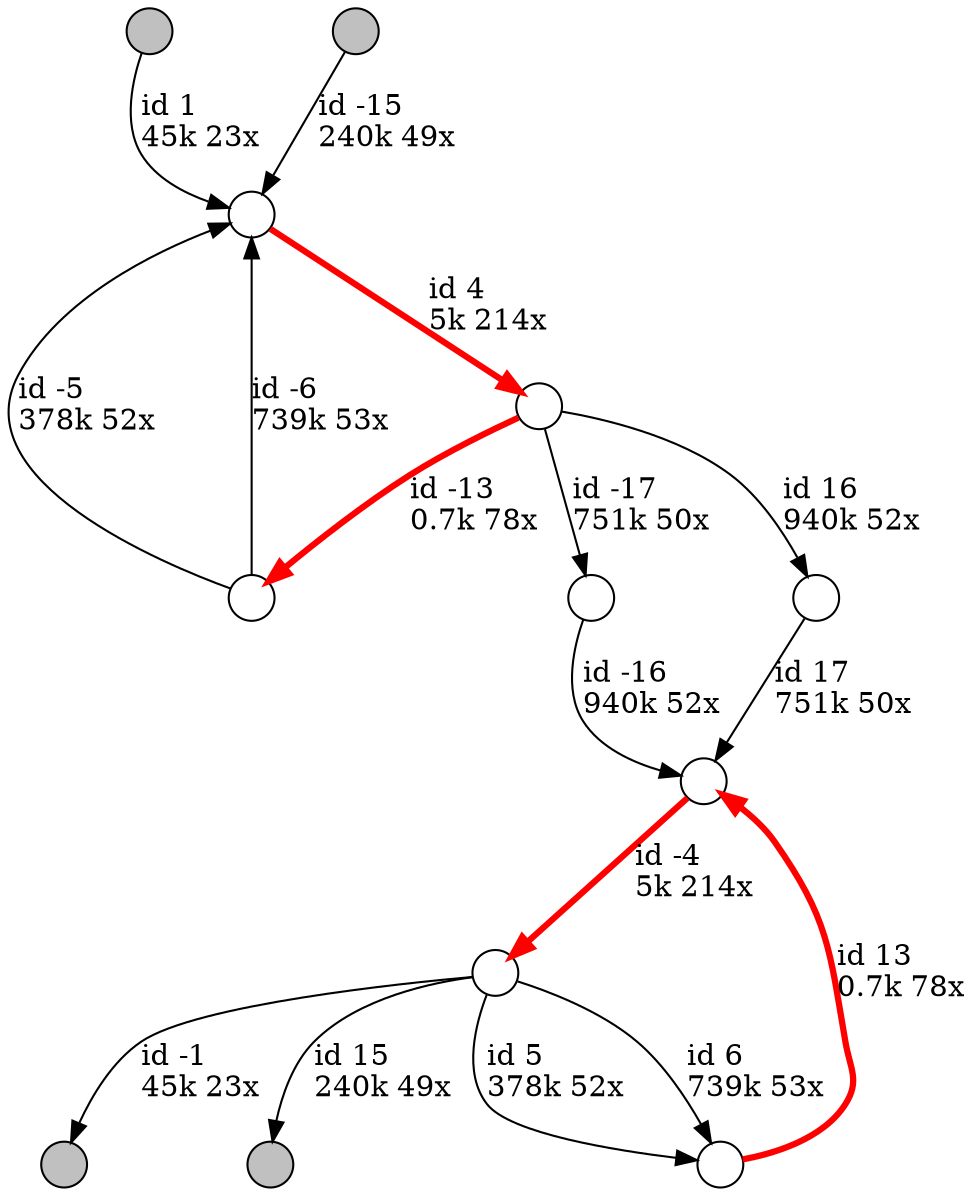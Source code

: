 digraph {
nodesep = 0.5;
node [shape = circle, label = "", height = 0.3];
"0" [style = "filled", fillcolor = "grey"];
"1" [style = "filled", fillcolor = "grey"];
"2" [style = "filled", fillcolor = "grey"];
"3" [style = "filled", fillcolor = "grey"];
"5" -> "4" [label = "id -17\l751k 50x", color = "black"] ;
"4" -> "6" [label = "id -16\l940k 52x", color = "black"] ;
"5" -> "7" [label = "id 16\l940k 52x", color = "black"] ;
"5" -> "8" [label = "id -13\l0.7k 78x", color = "red" , penwidth = 3] ;
"10" -> "9" [label = "id 5\l378k 52x", color = "black"] ;
"6" -> "10" [label = "id -4\l5k 214x", color = "red" , penwidth = 3] ;
"8" -> "11" [label = "id -5\l378k 52x", color = "black"] ;
"3" -> "11" [label = "id -15\l240k 49x", color = "black"] ;
"11" -> "5" [label = "id 4\l5k 214x", color = "red" , penwidth = 3] ;
"9" -> "6" [label = "id 13\l0.7k 78x", color = "red" , penwidth = 3] ;
"0" -> "11" [label = "id 1\l45k 23x", color = "black"] ;
"10" -> "9" [label = "id 6\l739k 53x", color = "black"] ;
"10" -> "2" [label = "id 15\l240k 49x", color = "black"] ;
"10" -> "1" [label = "id -1\l45k 23x", color = "black"] ;
"8" -> "11" [label = "id -6\l739k 53x", color = "black"] ;
"7" -> "6" [label = "id 17\l751k 50x", color = "black"] ;
}
